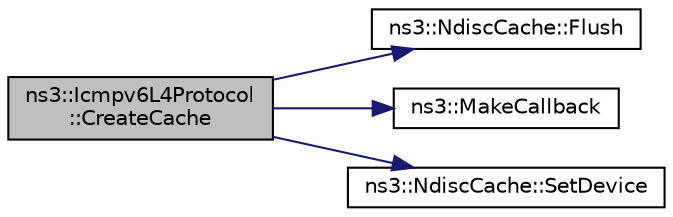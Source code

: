 digraph "ns3::Icmpv6L4Protocol::CreateCache"
{
 // LATEX_PDF_SIZE
  edge [fontname="Helvetica",fontsize="10",labelfontname="Helvetica",labelfontsize="10"];
  node [fontname="Helvetica",fontsize="10",shape=record];
  rankdir="LR";
  Node1 [label="ns3::Icmpv6L4Protocol\l::CreateCache",height=0.2,width=0.4,color="black", fillcolor="grey75", style="filled", fontcolor="black",tooltip="Create a neighbor cache."];
  Node1 -> Node2 [color="midnightblue",fontsize="10",style="solid",fontname="Helvetica"];
  Node2 [label="ns3::NdiscCache::Flush",height=0.2,width=0.4,color="black", fillcolor="white", style="filled",URL="$classns3_1_1_ndisc_cache.html#a2ff148596a97706775544a0597669dfa",tooltip="Flush the cache."];
  Node1 -> Node3 [color="midnightblue",fontsize="10",style="solid",fontname="Helvetica"];
  Node3 [label="ns3::MakeCallback",height=0.2,width=0.4,color="black", fillcolor="white", style="filled",URL="$namespacens3.html#af1dde3c04374147fca0cfe3b0766d664",tooltip="Build Callbacks for class method members which take varying numbers of arguments and potentially retu..."];
  Node1 -> Node4 [color="midnightblue",fontsize="10",style="solid",fontname="Helvetica"];
  Node4 [label="ns3::NdiscCache::SetDevice",height=0.2,width=0.4,color="black", fillcolor="white", style="filled",URL="$classns3_1_1_ndisc_cache.html#a13fb5fbb43fc72769ea25a7195187466",tooltip="Set the device and interface."];
}
